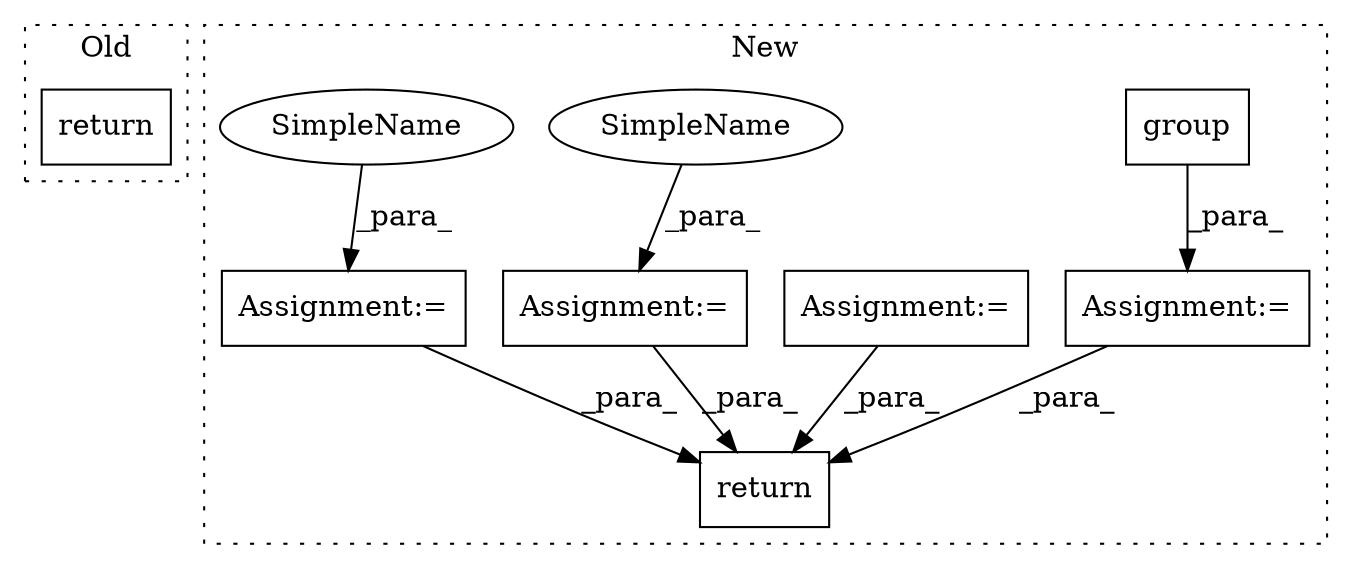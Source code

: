 digraph G {
subgraph cluster0 {
1 [label="return" a="41" s="2442" l="7" shape="box"];
label = "Old";
style="dotted";
}
subgraph cluster1 {
2 [label="group" a="32" s="2547,2554" l="6,1" shape="box"];
3 [label="return" a="41" s="2629" l="12" shape="box"];
4 [label="Assignment:=" a="7" s="2535" l="1" shape="box"];
5 [label="Assignment:=" a="7" s="2593" l="1" shape="box"];
6 [label="Assignment:=" a="7" s="2285" l="1" shape="box"];
7 [label="Assignment:=" a="7" s="2263" l="1" shape="box"];
8 [label="SimpleName" a="42" s="2264" l="4" shape="ellipse"];
9 [label="SimpleName" a="42" s="2286" l="4" shape="ellipse"];
label = "New";
style="dotted";
}
2 -> 4 [label="_para_"];
4 -> 3 [label="_para_"];
5 -> 3 [label="_para_"];
6 -> 3 [label="_para_"];
7 -> 3 [label="_para_"];
8 -> 7 [label="_para_"];
9 -> 6 [label="_para_"];
}